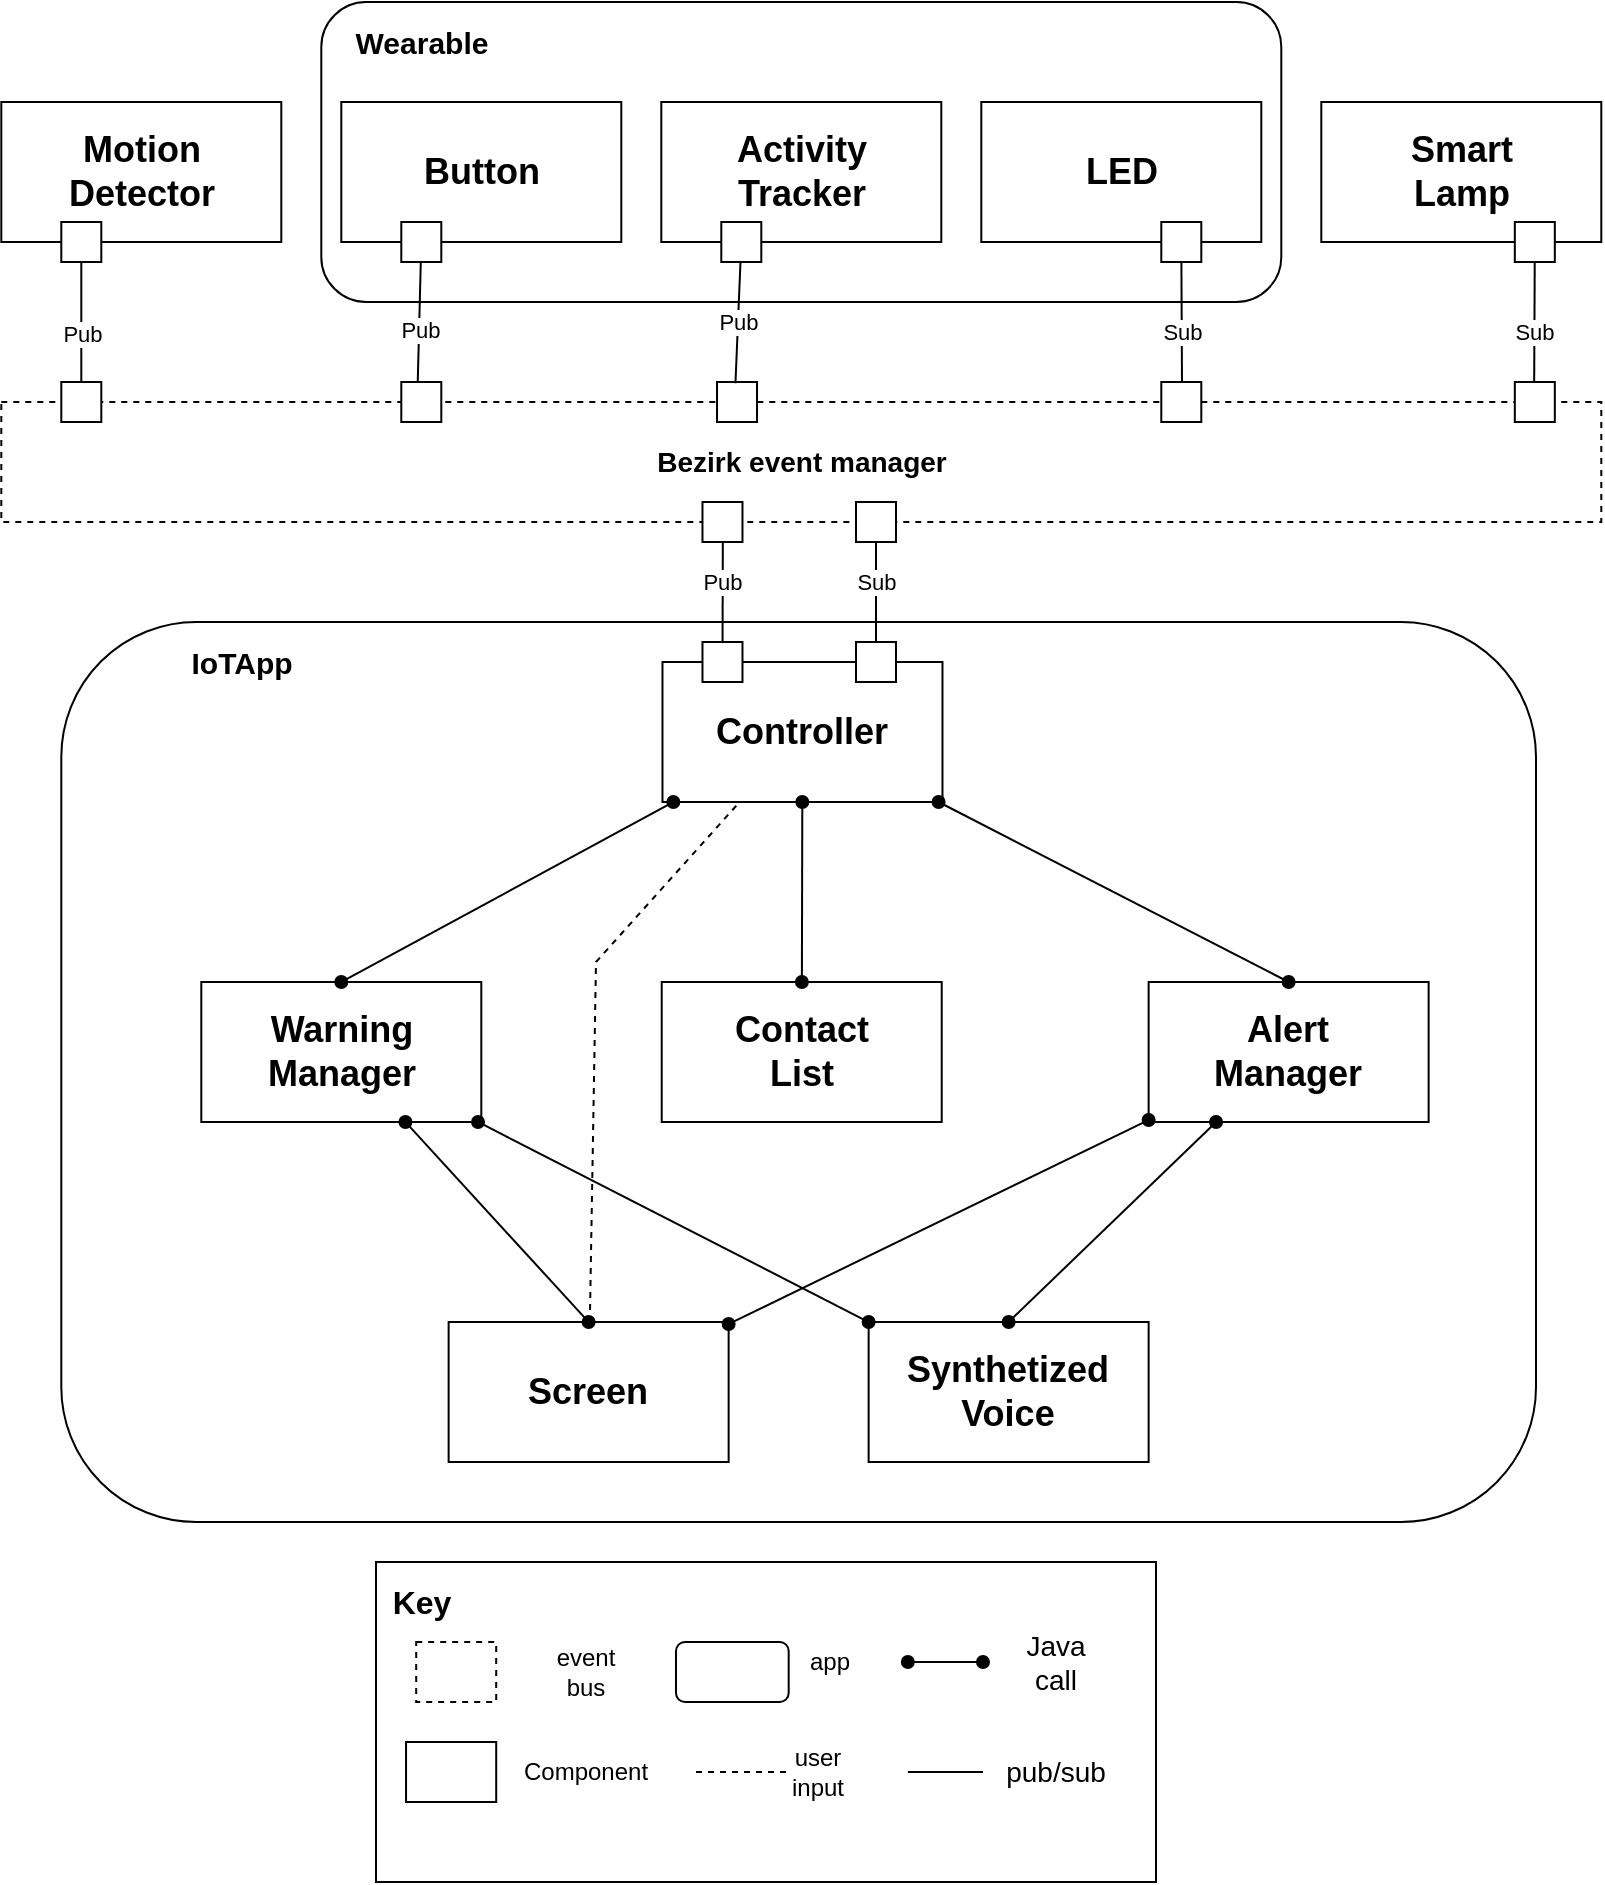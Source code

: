 <mxfile version="12.4.2" type="device" pages="1"><diagram id="V-m2Zii8QQ91zIlkOlGn" name="Page-1"><mxGraphModel dx="1005" dy="611" grid="1" gridSize="10" guides="1" tooltips="1" connect="1" arrows="1" fold="1" page="1" pageScale="1" pageWidth="827" pageHeight="1169" math="0" shadow="0"><root><mxCell id="0"/><mxCell id="1" parent="0"/><mxCell id="RFsv3l9KIod73jnIHVKv-45" value="" style="rounded=1;whiteSpace=wrap;html=1;" vertex="1" parent="1"><mxGeometry x="42.65" y="330" width="737.35" height="450" as="geometry"/></mxCell><mxCell id="RFsv3l9KIod73jnIHVKv-56" value="&lt;span style=&quot;font-size: 18px&quot;&gt;&lt;b&gt;Contact&lt;br&gt;List&lt;br&gt;&lt;/b&gt;&lt;/span&gt;" style="rounded=0;whiteSpace=wrap;html=1;" vertex="1" parent="1"><mxGeometry x="342.86" y="510" width="140" height="70" as="geometry"/></mxCell><mxCell id="RFsv3l9KIod73jnIHVKv-55" value="&lt;span style=&quot;font-size: 18px&quot;&gt;&lt;b&gt;Warning&lt;br&gt;Manager&lt;br&gt;&lt;/b&gt;&lt;/span&gt;" style="rounded=0;whiteSpace=wrap;html=1;" vertex="1" parent="1"><mxGeometry x="112.65" y="510" width="140" height="70" as="geometry"/></mxCell><mxCell id="RFsv3l9KIod73jnIHVKv-48" value="&lt;span style=&quot;font-size: 18px&quot;&gt;&lt;b&gt;Screen&lt;/b&gt;&lt;/span&gt;" style="rounded=0;whiteSpace=wrap;html=1;" vertex="1" parent="1"><mxGeometry x="236.32" y="680" width="140" height="70" as="geometry"/></mxCell><mxCell id="RFsv3l9KIod73jnIHVKv-49" value="&lt;span style=&quot;font-size: 18px&quot;&gt;&lt;b&gt;Synthetized&lt;br&gt;Voice&lt;/b&gt;&lt;/span&gt;" style="rounded=0;whiteSpace=wrap;html=1;" vertex="1" parent="1"><mxGeometry x="446.32" y="680" width="140" height="70" as="geometry"/></mxCell><mxCell id="RFsv3l9KIod73jnIHVKv-54" value="&lt;span style=&quot;font-size: 18px&quot;&gt;&lt;b&gt;Alert&lt;br&gt;Manager&lt;br&gt;&lt;/b&gt;&lt;/span&gt;" style="rounded=0;whiteSpace=wrap;html=1;" vertex="1" parent="1"><mxGeometry x="586.32" y="510" width="140" height="70" as="geometry"/></mxCell><mxCell id="RFsv3l9KIod73jnIHVKv-39" value="&lt;span style=&quot;font-size: 18px&quot;&gt;&lt;b&gt;Controller&lt;/b&gt;&lt;/span&gt;" style="rounded=0;whiteSpace=wrap;html=1;" vertex="1" parent="1"><mxGeometry x="343.24" y="350" width="140" height="70" as="geometry"/></mxCell><mxCell id="RFsv3l9KIod73jnIHVKv-17" value="" style="rounded=1;whiteSpace=wrap;html=1;" vertex="1" parent="1"><mxGeometry x="172.65" y="20" width="480" height="150" as="geometry"/></mxCell><mxCell id="RFsv3l9KIod73jnIHVKv-1" value="&lt;b style=&quot;font-size: 18px&quot;&gt;Motion&lt;br&gt;Detector&lt;/b&gt;" style="rounded=0;whiteSpace=wrap;html=1;" vertex="1" parent="1"><mxGeometry x="12.65" y="70" width="140" height="70" as="geometry"/></mxCell><mxCell id="RFsv3l9KIod73jnIHVKv-33" value="Pub" style="edgeStyle=none;rounded=0;orthogonalLoop=1;jettySize=auto;html=1;entryX=0.05;entryY=0.017;entryDx=0;entryDy=0;entryPerimeter=0;startArrow=none;startFill=0;endArrow=none;endFill=0;" edge="1" parent="1" source="RFsv3l9KIod73jnIHVKv-4" target="RFsv3l9KIod73jnIHVKv-9"><mxGeometry relative="1" as="geometry"/></mxCell><mxCell id="RFsv3l9KIod73jnIHVKv-4" value="" style="whiteSpace=wrap;html=1;aspect=fixed;" vertex="1" parent="1"><mxGeometry x="42.65" y="130" width="20" height="20" as="geometry"/></mxCell><mxCell id="RFsv3l9KIod73jnIHVKv-11" value="&lt;span style=&quot;font-size: 18px&quot;&gt;&lt;b&gt;Button&lt;/b&gt;&lt;/span&gt;" style="rounded=0;whiteSpace=wrap;html=1;" vertex="1" parent="1"><mxGeometry x="182.65" y="70" width="140" height="70" as="geometry"/></mxCell><mxCell id="RFsv3l9KIod73jnIHVKv-34" value="Pub" style="edgeStyle=none;rounded=0;orthogonalLoop=1;jettySize=auto;html=1;startArrow=none;startFill=0;endArrow=none;endFill=0;" edge="1" parent="1" source="RFsv3l9KIod73jnIHVKv-12"><mxGeometry relative="1" as="geometry"><mxPoint x="220.65" y="219" as="targetPoint"/></mxGeometry></mxCell><mxCell id="RFsv3l9KIod73jnIHVKv-12" value="" style="whiteSpace=wrap;html=1;aspect=fixed;" vertex="1" parent="1"><mxGeometry x="212.65" y="130" width="20" height="20" as="geometry"/></mxCell><mxCell id="RFsv3l9KIod73jnIHVKv-13" value="&lt;span style=&quot;font-size: 18px&quot;&gt;&lt;b&gt;Activity&lt;br&gt;Tracker&lt;br&gt;&lt;/b&gt;&lt;/span&gt;" style="rounded=0;whiteSpace=wrap;html=1;" vertex="1" parent="1"><mxGeometry x="342.65" y="70" width="140" height="70" as="geometry"/></mxCell><mxCell id="RFsv3l9KIod73jnIHVKv-35" value="Pub" style="edgeStyle=none;rounded=0;orthogonalLoop=1;jettySize=auto;html=1;entryX=0.461;entryY=0.033;entryDx=0;entryDy=0;entryPerimeter=0;startArrow=none;startFill=0;endArrow=none;endFill=0;" edge="1" parent="1" source="RFsv3l9KIod73jnIHVKv-101" target="RFsv3l9KIod73jnIHVKv-9"><mxGeometry relative="1" as="geometry"/></mxCell><mxCell id="RFsv3l9KIod73jnIHVKv-14" value="" style="whiteSpace=wrap;html=1;aspect=fixed;" vertex="1" parent="1"><mxGeometry x="372.65" y="130" width="20" height="20" as="geometry"/></mxCell><mxCell id="RFsv3l9KIod73jnIHVKv-15" value="&lt;span style=&quot;font-size: 18px&quot;&gt;&lt;b&gt;LED&lt;/b&gt;&lt;/span&gt;" style="rounded=0;whiteSpace=wrap;html=1;" vertex="1" parent="1"><mxGeometry x="502.65" y="70" width="140" height="70" as="geometry"/></mxCell><mxCell id="RFsv3l9KIod73jnIHVKv-19" value="&lt;font style=&quot;font-size: 15px&quot;&gt;&lt;b&gt;Wearable&lt;/b&gt;&lt;/font&gt;" style="text;html=1;strokeColor=none;fillColor=none;align=center;verticalAlign=middle;whiteSpace=wrap;rounded=0;" vertex="1" parent="1"><mxGeometry x="202.65" y="30" width="40" height="20" as="geometry"/></mxCell><mxCell id="RFsv3l9KIod73jnIHVKv-21" value="&lt;span style=&quot;font-size: 18px&quot;&gt;&lt;b&gt;Smart&lt;br&gt;Lamp&lt;/b&gt;&lt;/span&gt;" style="rounded=0;whiteSpace=wrap;html=1;" vertex="1" parent="1"><mxGeometry x="672.65" y="70" width="140" height="70" as="geometry"/></mxCell><mxCell id="RFsv3l9KIod73jnIHVKv-36" value="Sub" style="edgeStyle=none;rounded=0;orthogonalLoop=1;jettySize=auto;html=1;entryX=0.738;entryY=0;entryDx=0;entryDy=0;entryPerimeter=0;startArrow=none;startFill=0;endArrow=none;endFill=0;" edge="1" parent="1" source="RFsv3l9KIod73jnIHVKv-23" target="RFsv3l9KIod73jnIHVKv-9"><mxGeometry relative="1" as="geometry"/></mxCell><mxCell id="RFsv3l9KIod73jnIHVKv-23" value="" style="whiteSpace=wrap;html=1;aspect=fixed;" vertex="1" parent="1"><mxGeometry x="592.65" y="130" width="20" height="20" as="geometry"/></mxCell><mxCell id="RFsv3l9KIod73jnIHVKv-37" value="Sub" style="edgeStyle=none;rounded=0;orthogonalLoop=1;jettySize=auto;html=1;entryX=0.958;entryY=0;entryDx=0;entryDy=0;entryPerimeter=0;startArrow=none;startFill=0;endArrow=none;endFill=0;" edge="1" parent="1" source="RFsv3l9KIod73jnIHVKv-24" target="RFsv3l9KIod73jnIHVKv-9"><mxGeometry relative="1" as="geometry"/></mxCell><mxCell id="RFsv3l9KIod73jnIHVKv-24" value="" style="whiteSpace=wrap;html=1;aspect=fixed;" vertex="1" parent="1"><mxGeometry x="769.41" y="130" width="20" height="20" as="geometry"/></mxCell><mxCell id="RFsv3l9KIod73jnIHVKv-9" value="&lt;b&gt;&lt;font style=&quot;font-size: 14px&quot;&gt;Bezirk event manager&lt;/font&gt;&lt;/b&gt;" style="rounded=0;whiteSpace=wrap;html=1;dashed=1;" vertex="1" parent="1"><mxGeometry x="12.65" y="220" width="800" height="60" as="geometry"/></mxCell><mxCell id="RFsv3l9KIod73jnIHVKv-57" style="edgeStyle=none;rounded=0;orthogonalLoop=1;jettySize=auto;html=1;entryX=0.5;entryY=0;entryDx=0;entryDy=0;startArrow=oval;startFill=1;endArrow=oval;endFill=1;" edge="1" parent="1" source="RFsv3l9KIod73jnIHVKv-39" target="RFsv3l9KIod73jnIHVKv-54"><mxGeometry relative="1" as="geometry"/></mxCell><mxCell id="RFsv3l9KIod73jnIHVKv-58" style="edgeStyle=none;rounded=0;orthogonalLoop=1;jettySize=auto;html=1;entryX=0.5;entryY=0;entryDx=0;entryDy=0;startArrow=oval;startFill=1;endArrow=oval;endFill=1;" edge="1" parent="1" source="RFsv3l9KIod73jnIHVKv-39" target="RFsv3l9KIod73jnIHVKv-55"><mxGeometry relative="1" as="geometry"/></mxCell><mxCell id="RFsv3l9KIod73jnIHVKv-43" value="Sub" style="edgeStyle=none;rounded=0;orthogonalLoop=1;jettySize=auto;html=1;startArrow=none;startFill=0;endArrow=none;endFill=0;" edge="1" parent="1" source="RFsv3l9KIod73jnIHVKv-41"><mxGeometry relative="1" as="geometry"><mxPoint x="450" y="280" as="targetPoint"/></mxGeometry></mxCell><mxCell id="RFsv3l9KIod73jnIHVKv-41" value="" style="whiteSpace=wrap;html=1;aspect=fixed;" vertex="1" parent="1"><mxGeometry x="440" y="340" width="20" height="20" as="geometry"/></mxCell><mxCell id="RFsv3l9KIod73jnIHVKv-44" value="Pub" style="edgeStyle=none;rounded=0;orthogonalLoop=1;jettySize=auto;html=1;entryX=0.451;entryY=1.006;entryDx=0;entryDy=0;entryPerimeter=0;startArrow=none;startFill=0;endArrow=none;endFill=0;" edge="1" parent="1" source="RFsv3l9KIod73jnIHVKv-42" target="RFsv3l9KIod73jnIHVKv-9"><mxGeometry relative="1" as="geometry"/></mxCell><mxCell id="RFsv3l9KIod73jnIHVKv-42" value="" style="whiteSpace=wrap;html=1;aspect=fixed;" vertex="1" parent="1"><mxGeometry x="363.24" y="340" width="20" height="20" as="geometry"/></mxCell><mxCell id="RFsv3l9KIod73jnIHVKv-46" value="&lt;font style=&quot;font-size: 15px&quot;&gt;&lt;b&gt;IoTApp&lt;/b&gt;&lt;/font&gt;" style="text;html=1;strokeColor=none;fillColor=none;align=center;verticalAlign=middle;whiteSpace=wrap;rounded=0;" vertex="1" parent="1"><mxGeometry x="112.65" y="340" width="40" height="20" as="geometry"/></mxCell><mxCell id="RFsv3l9KIod73jnIHVKv-73" style="edgeStyle=none;rounded=0;orthogonalLoop=1;jettySize=auto;html=1;startArrow=none;startFill=0;endArrow=none;endFill=0;dashed=1;" edge="1" parent="1" source="RFsv3l9KIod73jnIHVKv-48" target="RFsv3l9KIod73jnIHVKv-39"><mxGeometry relative="1" as="geometry"><Array as="points"><mxPoint x="310" y="500"/></Array></mxGeometry></mxCell><mxCell id="RFsv3l9KIod73jnIHVKv-62" style="edgeStyle=none;rounded=0;orthogonalLoop=1;jettySize=auto;html=1;entryX=0.5;entryY=0;entryDx=0;entryDy=0;startArrow=oval;startFill=1;endArrow=oval;endFill=1;" edge="1" parent="1" source="RFsv3l9KIod73jnIHVKv-54" target="RFsv3l9KIod73jnIHVKv-49"><mxGeometry relative="1" as="geometry"/></mxCell><mxCell id="RFsv3l9KIod73jnIHVKv-63" style="edgeStyle=none;rounded=0;orthogonalLoop=1;jettySize=auto;html=1;startArrow=oval;startFill=1;endArrow=oval;endFill=1;" edge="1" parent="1" source="RFsv3l9KIod73jnIHVKv-54" target="RFsv3l9KIod73jnIHVKv-48"><mxGeometry relative="1" as="geometry"/></mxCell><mxCell id="RFsv3l9KIod73jnIHVKv-64" style="edgeStyle=none;rounded=0;orthogonalLoop=1;jettySize=auto;html=1;entryX=0.5;entryY=0;entryDx=0;entryDy=0;startArrow=oval;startFill=1;endArrow=oval;endFill=1;" edge="1" parent="1" source="RFsv3l9KIod73jnIHVKv-55" target="RFsv3l9KIod73jnIHVKv-48"><mxGeometry relative="1" as="geometry"/></mxCell><mxCell id="RFsv3l9KIod73jnIHVKv-65" style="edgeStyle=none;rounded=0;orthogonalLoop=1;jettySize=auto;html=1;entryX=0;entryY=0;entryDx=0;entryDy=0;startArrow=oval;startFill=1;endArrow=oval;endFill=1;" edge="1" parent="1" source="RFsv3l9KIod73jnIHVKv-55" target="RFsv3l9KIod73jnIHVKv-49"><mxGeometry relative="1" as="geometry"/></mxCell><mxCell id="RFsv3l9KIod73jnIHVKv-61" style="edgeStyle=none;rounded=0;orthogonalLoop=1;jettySize=auto;html=1;startArrow=oval;startFill=1;endArrow=oval;endFill=1;" edge="1" parent="1" source="RFsv3l9KIod73jnIHVKv-56" target="RFsv3l9KIod73jnIHVKv-39"><mxGeometry relative="1" as="geometry"/></mxCell><mxCell id="RFsv3l9KIod73jnIHVKv-74" value="" style="group" vertex="1" connectable="0" parent="1"><mxGeometry x="70" y="800" width="740" height="160" as="geometry"/></mxCell><mxCell id="RFsv3l9KIod73jnIHVKv-75" value="" style="rounded=0;whiteSpace=wrap;html=1;" vertex="1" parent="RFsv3l9KIod73jnIHVKv-74"><mxGeometry x="130" width="390" height="160" as="geometry"/></mxCell><mxCell id="RFsv3l9KIod73jnIHVKv-76" value="&lt;b&gt;&lt;font style=&quot;font-size: 16px&quot;&gt;Key&lt;/font&gt;&lt;/b&gt;" style="text;html=1;strokeColor=none;fillColor=none;align=center;verticalAlign=middle;whiteSpace=wrap;rounded=0;" vertex="1" parent="RFsv3l9KIod73jnIHVKv-74"><mxGeometry x="137.513" y="10" width="30.051" height="20" as="geometry"/></mxCell><mxCell id="RFsv3l9KIod73jnIHVKv-79" value="&lt;font style=&quot;font-size: 16px&quot;&gt;&lt;br&gt;&lt;/font&gt;" style="rounded=0;whiteSpace=wrap;html=1;" vertex="1" parent="RFsv3l9KIod73jnIHVKv-74"><mxGeometry x="145.025" y="90" width="45.076" height="30" as="geometry"/></mxCell><mxCell id="RFsv3l9KIod73jnIHVKv-80" value="Component" style="text;html=1;strokeColor=none;fillColor=none;align=center;verticalAlign=middle;whiteSpace=wrap;rounded=0;" vertex="1" parent="RFsv3l9KIod73jnIHVKv-74"><mxGeometry x="219.997" y="95" width="30.051" height="20" as="geometry"/></mxCell><mxCell id="RFsv3l9KIod73jnIHVKv-81" value="" style="rounded=1;whiteSpace=wrap;html=1;" vertex="1" parent="RFsv3l9KIod73jnIHVKv-74"><mxGeometry x="279.997" y="40" width="56.345" height="30" as="geometry"/></mxCell><mxCell id="RFsv3l9KIod73jnIHVKv-82" value="app" style="text;html=1;strokeColor=none;fillColor=none;align=center;verticalAlign=middle;whiteSpace=wrap;rounded=0;" vertex="1" parent="RFsv3l9KIod73jnIHVKv-74"><mxGeometry x="341.976" y="40" width="30.051" height="20" as="geometry"/></mxCell><mxCell id="RFsv3l9KIod73jnIHVKv-91" style="edgeStyle=none;rounded=0;orthogonalLoop=1;jettySize=auto;html=1;exitX=0;exitY=0.75;exitDx=0;exitDy=0;endArrow=none;endFill=0;dashed=1;" edge="1" parent="RFsv3l9KIod73jnIHVKv-74"><mxGeometry relative="1" as="geometry"><mxPoint x="290.003" y="105" as="sourcePoint"/><mxPoint x="335.831" y="105" as="targetPoint"/></mxGeometry></mxCell><mxCell id="RFsv3l9KIod73jnIHVKv-92" value="user&lt;br&gt;input" style="text;html=1;strokeColor=none;fillColor=none;align=center;verticalAlign=middle;whiteSpace=wrap;rounded=0;" vertex="1" parent="RFsv3l9KIod73jnIHVKv-74"><mxGeometry x="335.831" y="95" width="30.051" height="20" as="geometry"/></mxCell><mxCell id="RFsv3l9KIod73jnIHVKv-97" style="edgeStyle=none;rounded=0;orthogonalLoop=1;jettySize=auto;html=1;endArrow=none;endFill=0;" edge="1" parent="RFsv3l9KIod73jnIHVKv-74"><mxGeometry relative="1" as="geometry"><mxPoint x="395.932" y="105" as="sourcePoint"/><mxPoint x="433.496" y="105" as="targetPoint"/></mxGeometry></mxCell><mxCell id="RFsv3l9KIod73jnIHVKv-98" value="&lt;font style=&quot;font-size: 14px&quot;&gt;pub/sub&lt;/font&gt;" style="text;html=1;strokeColor=none;fillColor=none;align=center;verticalAlign=middle;whiteSpace=wrap;rounded=0;" vertex="1" parent="RFsv3l9KIod73jnIHVKv-74"><mxGeometry x="455.118" y="95" width="30.051" height="20" as="geometry"/></mxCell><mxCell id="RFsv3l9KIod73jnIHVKv-126" style="edgeStyle=none;rounded=0;orthogonalLoop=1;jettySize=auto;html=1;endArrow=oval;endFill=1;startArrow=oval;startFill=1;" edge="1" parent="RFsv3l9KIod73jnIHVKv-74"><mxGeometry relative="1" as="geometry"><mxPoint x="395.932" y="50" as="sourcePoint"/><mxPoint x="433.496" y="50" as="targetPoint"/></mxGeometry></mxCell><mxCell id="RFsv3l9KIod73jnIHVKv-127" value="&lt;font style=&quot;font-size: 14px&quot;&gt;Java call&lt;/font&gt;" style="text;html=1;strokeColor=none;fillColor=none;align=center;verticalAlign=middle;whiteSpace=wrap;rounded=0;" vertex="1" parent="RFsv3l9KIod73jnIHVKv-74"><mxGeometry x="455.118" y="40" width="30.051" height="20" as="geometry"/></mxCell><mxCell id="RFsv3l9KIod73jnIHVKv-131" value="" style="rounded=0;whiteSpace=wrap;html=1;dashed=1;" vertex="1" parent="RFsv3l9KIod73jnIHVKv-74"><mxGeometry x="150.1" y="40" width="40" height="30" as="geometry"/></mxCell><mxCell id="RFsv3l9KIod73jnIHVKv-133" value="event bus" style="text;html=1;strokeColor=none;fillColor=none;align=center;verticalAlign=middle;whiteSpace=wrap;rounded=0;" vertex="1" parent="RFsv3l9KIod73jnIHVKv-74"><mxGeometry x="219.997" y="45" width="30.051" height="20" as="geometry"/></mxCell><mxCell id="RFsv3l9KIod73jnIHVKv-99" value="" style="whiteSpace=wrap;html=1;aspect=fixed;" vertex="1" parent="1"><mxGeometry x="42.65" y="210" width="20" height="20" as="geometry"/></mxCell><mxCell id="RFsv3l9KIod73jnIHVKv-100" value="" style="whiteSpace=wrap;html=1;aspect=fixed;" vertex="1" parent="1"><mxGeometry x="212.65" y="210" width="20" height="20" as="geometry"/></mxCell><mxCell id="RFsv3l9KIod73jnIHVKv-101" value="" style="whiteSpace=wrap;html=1;aspect=fixed;" vertex="1" parent="1"><mxGeometry x="370.51" y="210" width="20" height="20" as="geometry"/></mxCell><mxCell id="RFsv3l9KIod73jnIHVKv-102" value="Pub" style="edgeStyle=none;rounded=0;orthogonalLoop=1;jettySize=auto;html=1;entryX=0.461;entryY=0.033;entryDx=0;entryDy=0;entryPerimeter=0;startArrow=none;startFill=0;endArrow=none;endFill=0;" edge="1" parent="1" source="RFsv3l9KIod73jnIHVKv-14" target="RFsv3l9KIod73jnIHVKv-101"><mxGeometry relative="1" as="geometry"><mxPoint x="382.504" y="150" as="sourcePoint"/><mxPoint x="381.45" y="221.98" as="targetPoint"/></mxGeometry></mxCell><mxCell id="RFsv3l9KIod73jnIHVKv-103" value="" style="whiteSpace=wrap;html=1;aspect=fixed;" vertex="1" parent="1"><mxGeometry x="592.65" y="210" width="20" height="20" as="geometry"/></mxCell><mxCell id="RFsv3l9KIod73jnIHVKv-104" value="" style="whiteSpace=wrap;html=1;aspect=fixed;" vertex="1" parent="1"><mxGeometry x="769.41" y="210" width="20" height="20" as="geometry"/></mxCell><mxCell id="RFsv3l9KIod73jnIHVKv-105" value="" style="whiteSpace=wrap;html=1;aspect=fixed;" vertex="1" parent="1"><mxGeometry x="363.24" y="270" width="20" height="20" as="geometry"/></mxCell><mxCell id="RFsv3l9KIod73jnIHVKv-106" value="" style="whiteSpace=wrap;html=1;aspect=fixed;" vertex="1" parent="1"><mxGeometry x="440" y="270" width="20" height="20" as="geometry"/></mxCell></root></mxGraphModel></diagram></mxfile>